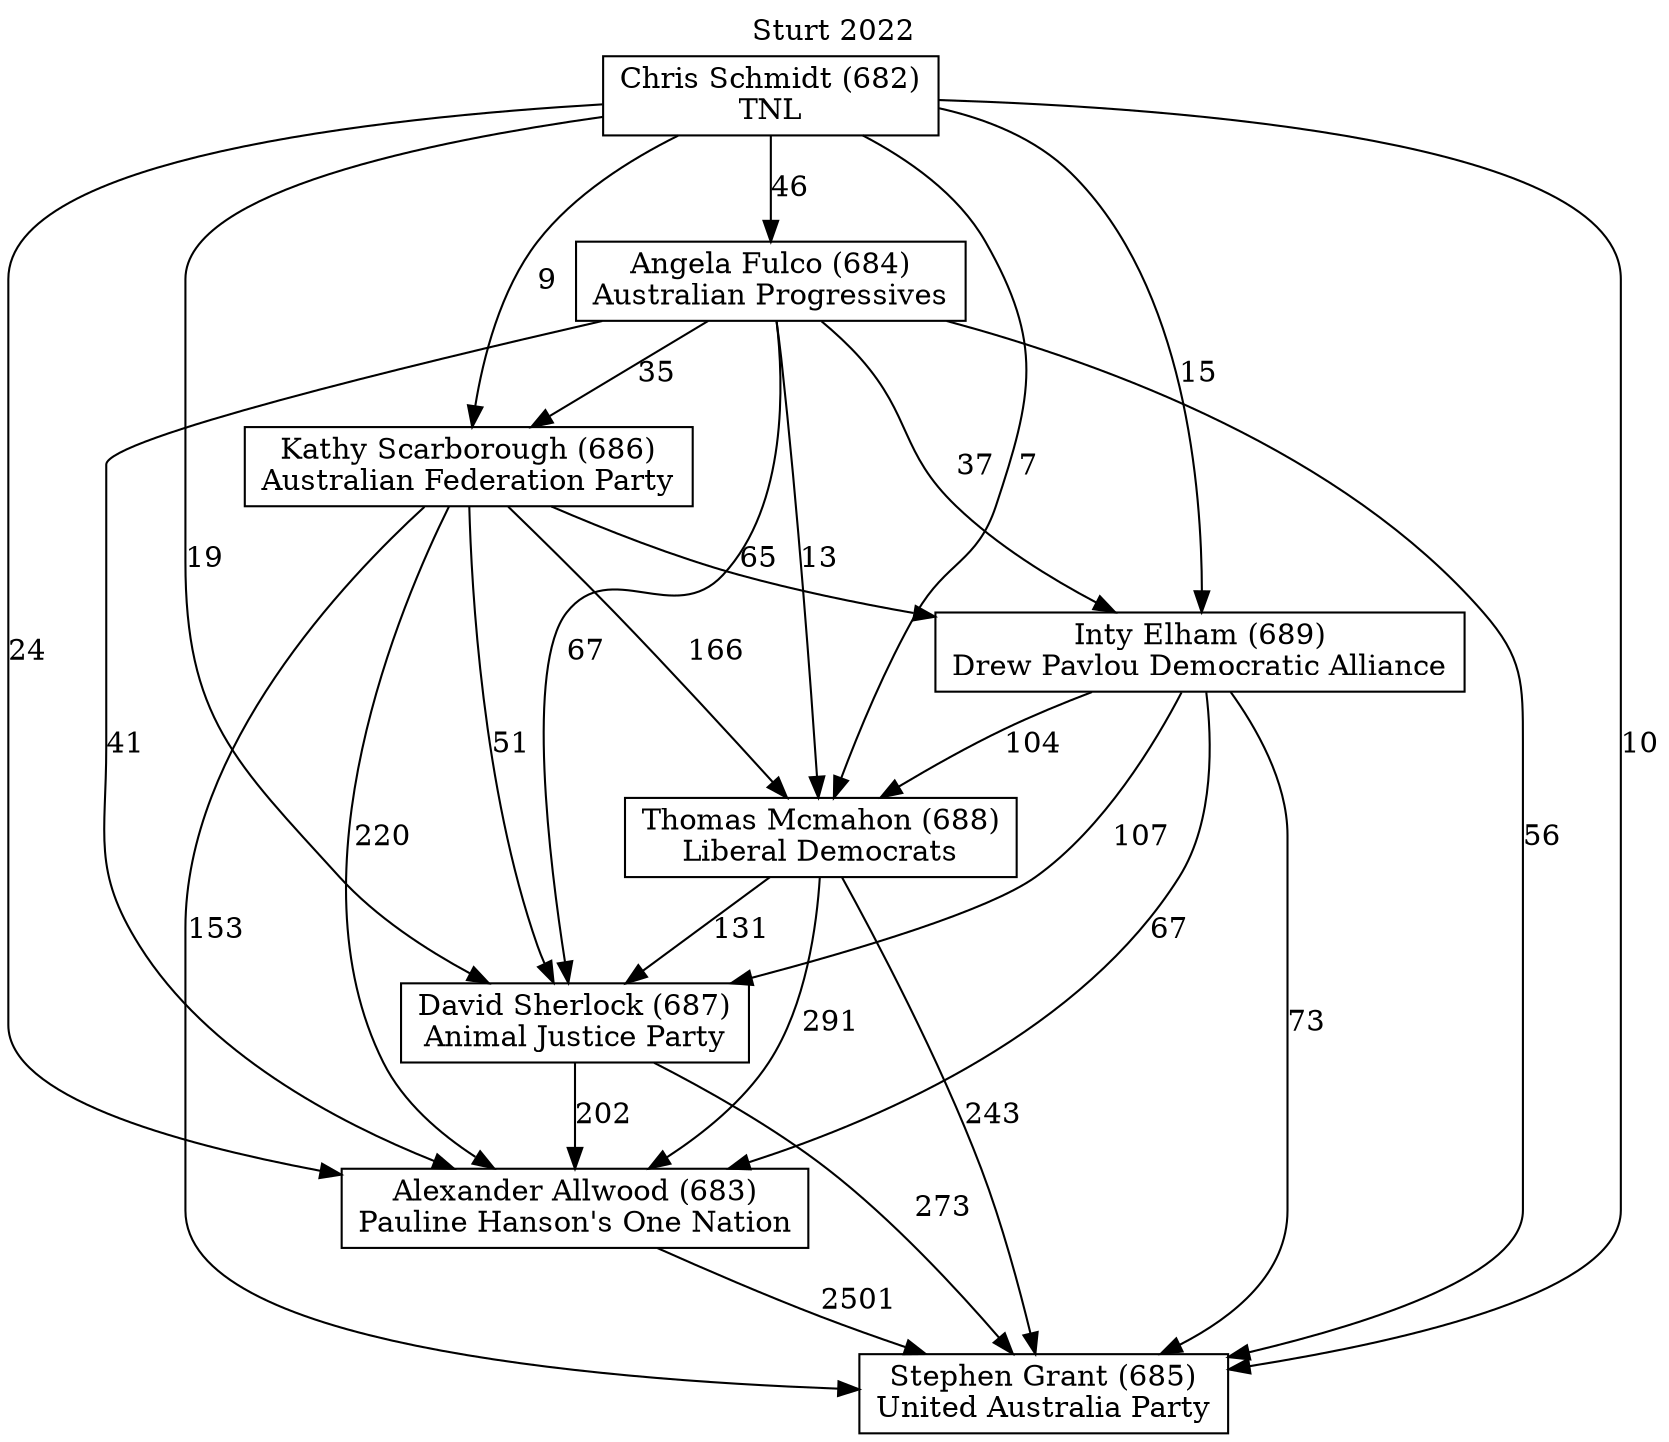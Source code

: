 // House preference flow
digraph "Stephen Grant (685)_Sturt_2022" {
	graph [label="Sturt 2022" labelloc=t mclimit=10]
	node [shape=box]
	"Inty Elham (689)" [label="Inty Elham (689)
Drew Pavlou Democratic Alliance"]
	"Alexander Allwood (683)" [label="Alexander Allwood (683)
Pauline Hanson's One Nation"]
	"David Sherlock (687)" [label="David Sherlock (687)
Animal Justice Party"]
	"Stephen Grant (685)" [label="Stephen Grant (685)
United Australia Party"]
	"Angela Fulco (684)" [label="Angela Fulco (684)
Australian Progressives"]
	"Chris Schmidt (682)" [label="Chris Schmidt (682)
TNL"]
	"Kathy Scarborough (686)" [label="Kathy Scarborough (686)
Australian Federation Party"]
	"Thomas Mcmahon (688)" [label="Thomas Mcmahon (688)
Liberal Democrats"]
	"Thomas Mcmahon (688)" -> "David Sherlock (687)" [label=131]
	"Inty Elham (689)" -> "Stephen Grant (685)" [label=73]
	"Angela Fulco (684)" -> "Stephen Grant (685)" [label=56]
	"David Sherlock (687)" -> "Alexander Allwood (683)" [label=202]
	"Inty Elham (689)" -> "David Sherlock (687)" [label=107]
	"Angela Fulco (684)" -> "David Sherlock (687)" [label=67]
	"Chris Schmidt (682)" -> "Alexander Allwood (683)" [label=24]
	"Angela Fulco (684)" -> "Thomas Mcmahon (688)" [label=13]
	"Angela Fulco (684)" -> "Alexander Allwood (683)" [label=41]
	"Alexander Allwood (683)" -> "Stephen Grant (685)" [label=2501]
	"Chris Schmidt (682)" -> "Angela Fulco (684)" [label=46]
	"Inty Elham (689)" -> "Alexander Allwood (683)" [label=67]
	"Angela Fulco (684)" -> "Kathy Scarborough (686)" [label=35]
	"Chris Schmidt (682)" -> "Kathy Scarborough (686)" [label=9]
	"Thomas Mcmahon (688)" -> "Stephen Grant (685)" [label=243]
	"Kathy Scarborough (686)" -> "Stephen Grant (685)" [label=153]
	"Kathy Scarborough (686)" -> "Inty Elham (689)" [label=65]
	"Chris Schmidt (682)" -> "David Sherlock (687)" [label=19]
	"Kathy Scarborough (686)" -> "Thomas Mcmahon (688)" [label=166]
	"Chris Schmidt (682)" -> "Thomas Mcmahon (688)" [label=7]
	"David Sherlock (687)" -> "Stephen Grant (685)" [label=273]
	"Kathy Scarborough (686)" -> "Alexander Allwood (683)" [label=220]
	"Inty Elham (689)" -> "Thomas Mcmahon (688)" [label=104]
	"Thomas Mcmahon (688)" -> "Alexander Allwood (683)" [label=291]
	"Chris Schmidt (682)" -> "Inty Elham (689)" [label=15]
	"Kathy Scarborough (686)" -> "David Sherlock (687)" [label=51]
	"Angela Fulco (684)" -> "Inty Elham (689)" [label=37]
	"Chris Schmidt (682)" -> "Stephen Grant (685)" [label=10]
}

